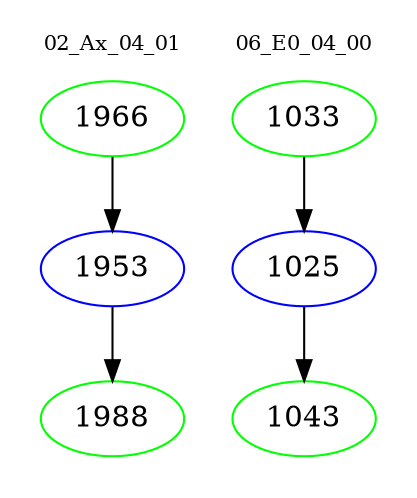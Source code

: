 digraph{
subgraph cluster_0 {
color = white
label = "02_Ax_04_01";
fontsize=10;
T0_1966 [label="1966", color="green"]
T0_1966 -> T0_1953 [color="black"]
T0_1953 [label="1953", color="blue"]
T0_1953 -> T0_1988 [color="black"]
T0_1988 [label="1988", color="green"]
}
subgraph cluster_1 {
color = white
label = "06_E0_04_00";
fontsize=10;
T1_1033 [label="1033", color="green"]
T1_1033 -> T1_1025 [color="black"]
T1_1025 [label="1025", color="blue"]
T1_1025 -> T1_1043 [color="black"]
T1_1043 [label="1043", color="green"]
}
}
